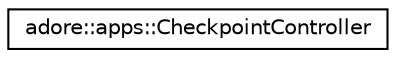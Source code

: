 digraph "Graphical Class Hierarchy"
{
 // LATEX_PDF_SIZE
  edge [fontname="Helvetica",fontsize="10",labelfontname="Helvetica",labelfontsize="10"];
  node [fontname="Helvetica",fontsize="10",shape=record];
  rankdir="LR";
  Node0 [label="adore::apps::CheckpointController",height=0.2,width=0.4,color="black", fillcolor="white", style="filled",URL="$classadore_1_1apps_1_1CheckpointController.html",tooltip="A set of virtual traffic lights are switched according to test driver input. CheckpointController is ..."];
}
